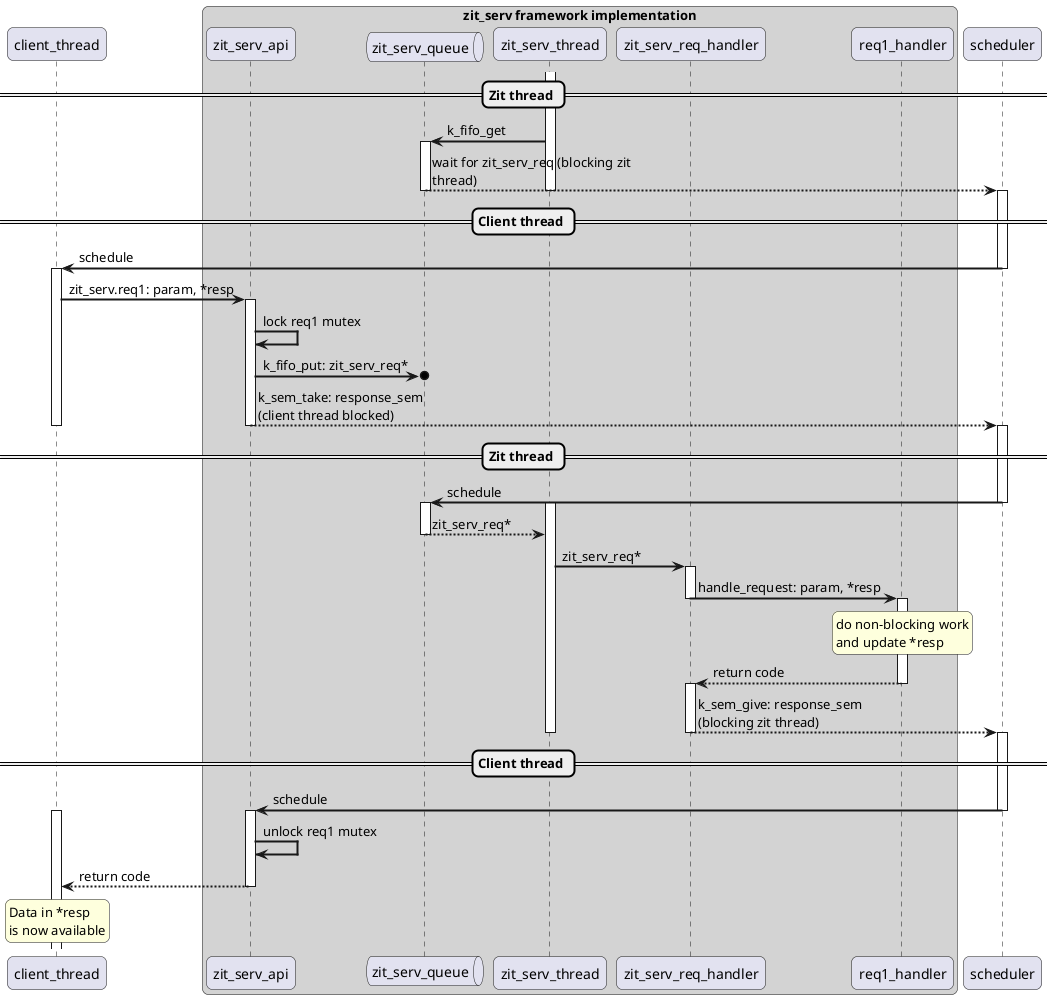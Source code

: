 @startuml zit_serv_synchronous_request_handling
skinparam {
    sequenceArrowThickness 2
    roundcorner 12
    SequenceGroupBodyBackgroundColor 01FF0110
    maxmessagesize 200
}

participant client_thread as client


box "zit_serv framework implementation" #LightGray
    participant zit_serv_api as zit_api
    queue zit_serv_queue as zit_queue
    participant zit_serv_thread as zit_thread
    participant zit_serv_req_handler as zit_req_handler
    participant req1_handler
end box

participant scheduler as sched

== Zit thread ==

' Initialisation
activate zit_thread
zit_thread -> zit_queue ++: k_fifo_get
zit_queue --> sched --++: wait for zit_serv_req (blocking zit thread)
deactivate zit_thread

== Client thread ==

sched -> client --++: schedule

' Client request call
client -> zit_api ++: zit_serv.req1: param, *resp 
zit_api -> zit_api: lock req1 mutex
zit_api ->o zit_queue: k_fifo_put: zit_serv_req*
zit_api --> sched --++: k_sem_take: response_sem (client thread blocked)
deactivate client

== Zit thread ==

' zit_serv request handling
sched -> zit_queue --++: schedule
activate zit_thread
zit_queue --> zit_thread --: zit_serv_req*
zit_thread -> zit_req_handler ++: zit_serv_req*
zit_req_handler -> req1_handler --++: handle_request: param, *resp
rnote over req1_handler: do non-blocking work\nand update *resp
req1_handler --> zit_req_handler --++: return code
zit_req_handler --> sched --++: k_sem_give: response_sem (blocking zit thread)
deactivate zit_thread

== Client thread ==

' Client response handling
sched -> zit_api --++: schedule
activate client
zit_api -> zit_api: unlock req1 mutex
zit_api --> client --: return code
rnote over client: Data in *resp\nis now available

@enduml